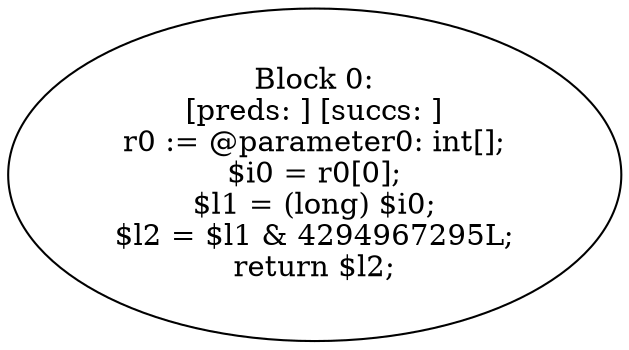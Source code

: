 digraph "unitGraph" {
    "Block 0:
[preds: ] [succs: ]
r0 := @parameter0: int[];
$i0 = r0[0];
$l1 = (long) $i0;
$l2 = $l1 & 4294967295L;
return $l2;
"
}
